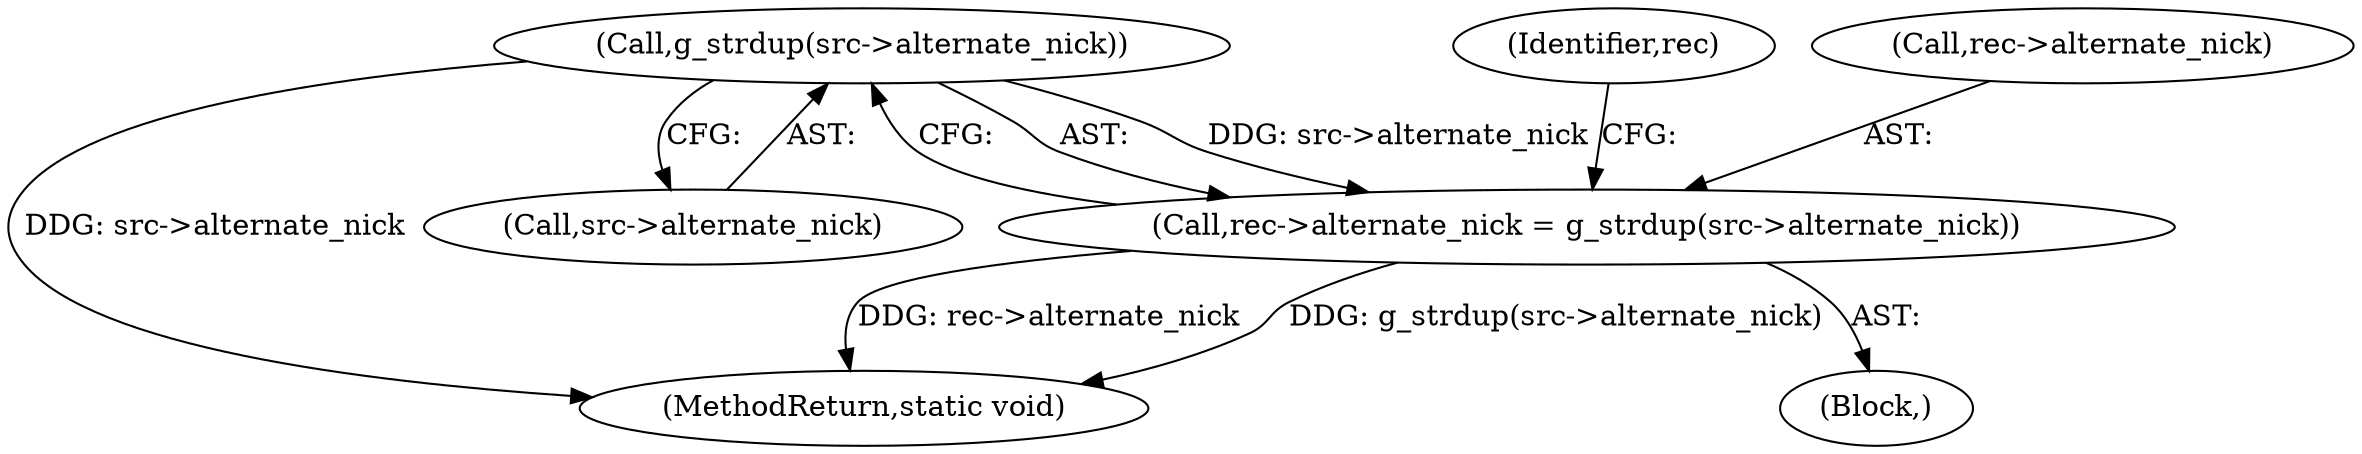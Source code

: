 digraph "0_irssi_d23b0d22cc611e43c88d99192a59f413f951a955_0@API" {
"1000185" [label="(Call,g_strdup(src->alternate_nick))"];
"1000181" [label="(Call,rec->alternate_nick = g_strdup(src->alternate_nick))"];
"1000191" [label="(Identifier,rec)"];
"1000181" [label="(Call,rec->alternate_nick = g_strdup(src->alternate_nick))"];
"1000218" [label="(MethodReturn,static void)"];
"1000103" [label="(Block,)"];
"1000182" [label="(Call,rec->alternate_nick)"];
"1000186" [label="(Call,src->alternate_nick)"];
"1000185" [label="(Call,g_strdup(src->alternate_nick))"];
"1000185" -> "1000181"  [label="AST: "];
"1000185" -> "1000186"  [label="CFG: "];
"1000186" -> "1000185"  [label="AST: "];
"1000181" -> "1000185"  [label="CFG: "];
"1000185" -> "1000218"  [label="DDG: src->alternate_nick"];
"1000185" -> "1000181"  [label="DDG: src->alternate_nick"];
"1000181" -> "1000103"  [label="AST: "];
"1000182" -> "1000181"  [label="AST: "];
"1000191" -> "1000181"  [label="CFG: "];
"1000181" -> "1000218"  [label="DDG: g_strdup(src->alternate_nick)"];
"1000181" -> "1000218"  [label="DDG: rec->alternate_nick"];
}
